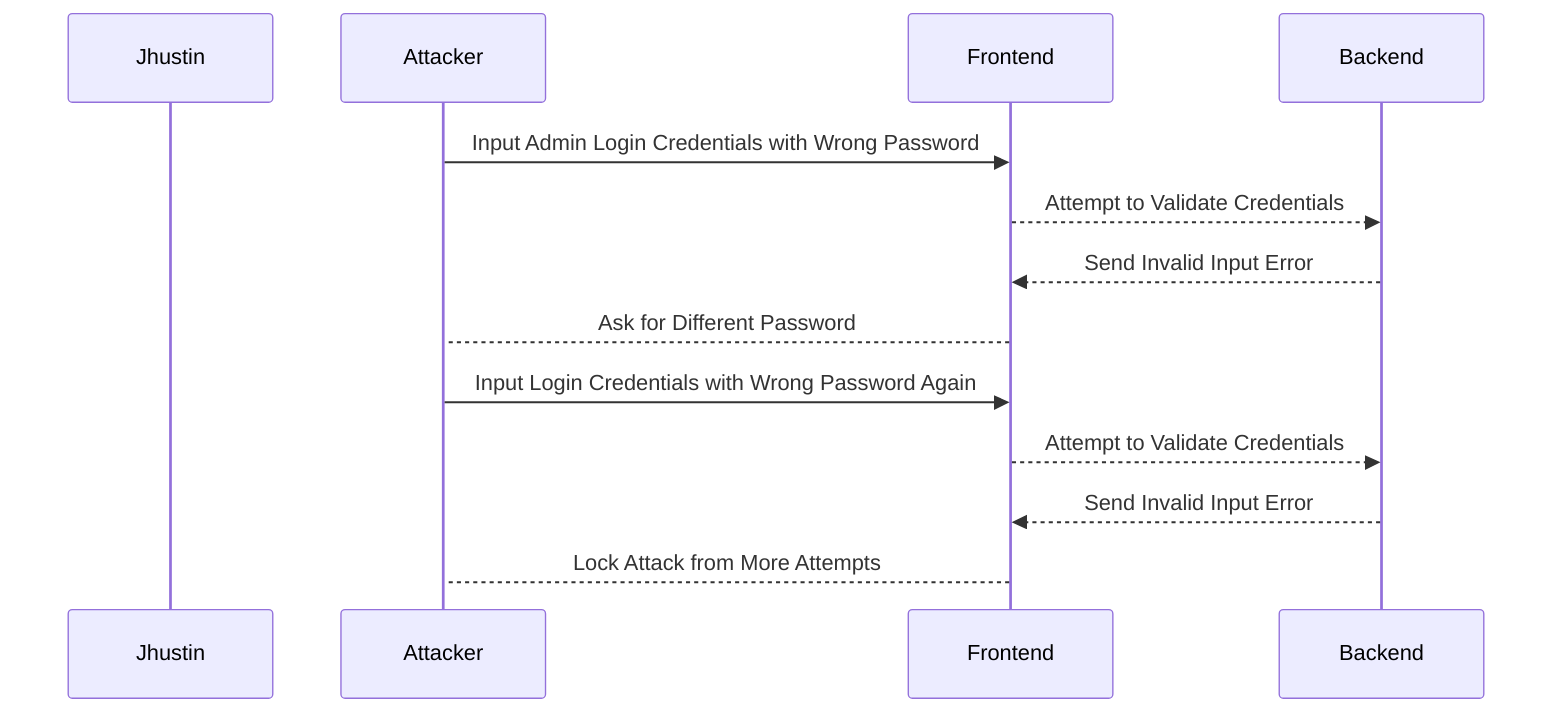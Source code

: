 sequenceDiagram
   participant Jhustin
   participant Attacker
   participant Frontend
   participant Backend

   %% Attack
   Attacker->>Frontend: Input Admin Login Credentials with Wrong Password
   Frontend-->>Backend: Attempt to Validate Credentials
   Backend-->>Frontend: Send Invalid Input Error
   Frontend-->Attacker: Ask for Different Password

   %% Attempt 2
   Attacker->>Frontend: Input Login Credentials with Wrong Password Again
   Frontend-->>Backend: Attempt to Validate Credentials
   Backend-->>Frontend: Send Invalid Input Error
   Frontend-->Attacker: Lock Attack from More Attempts